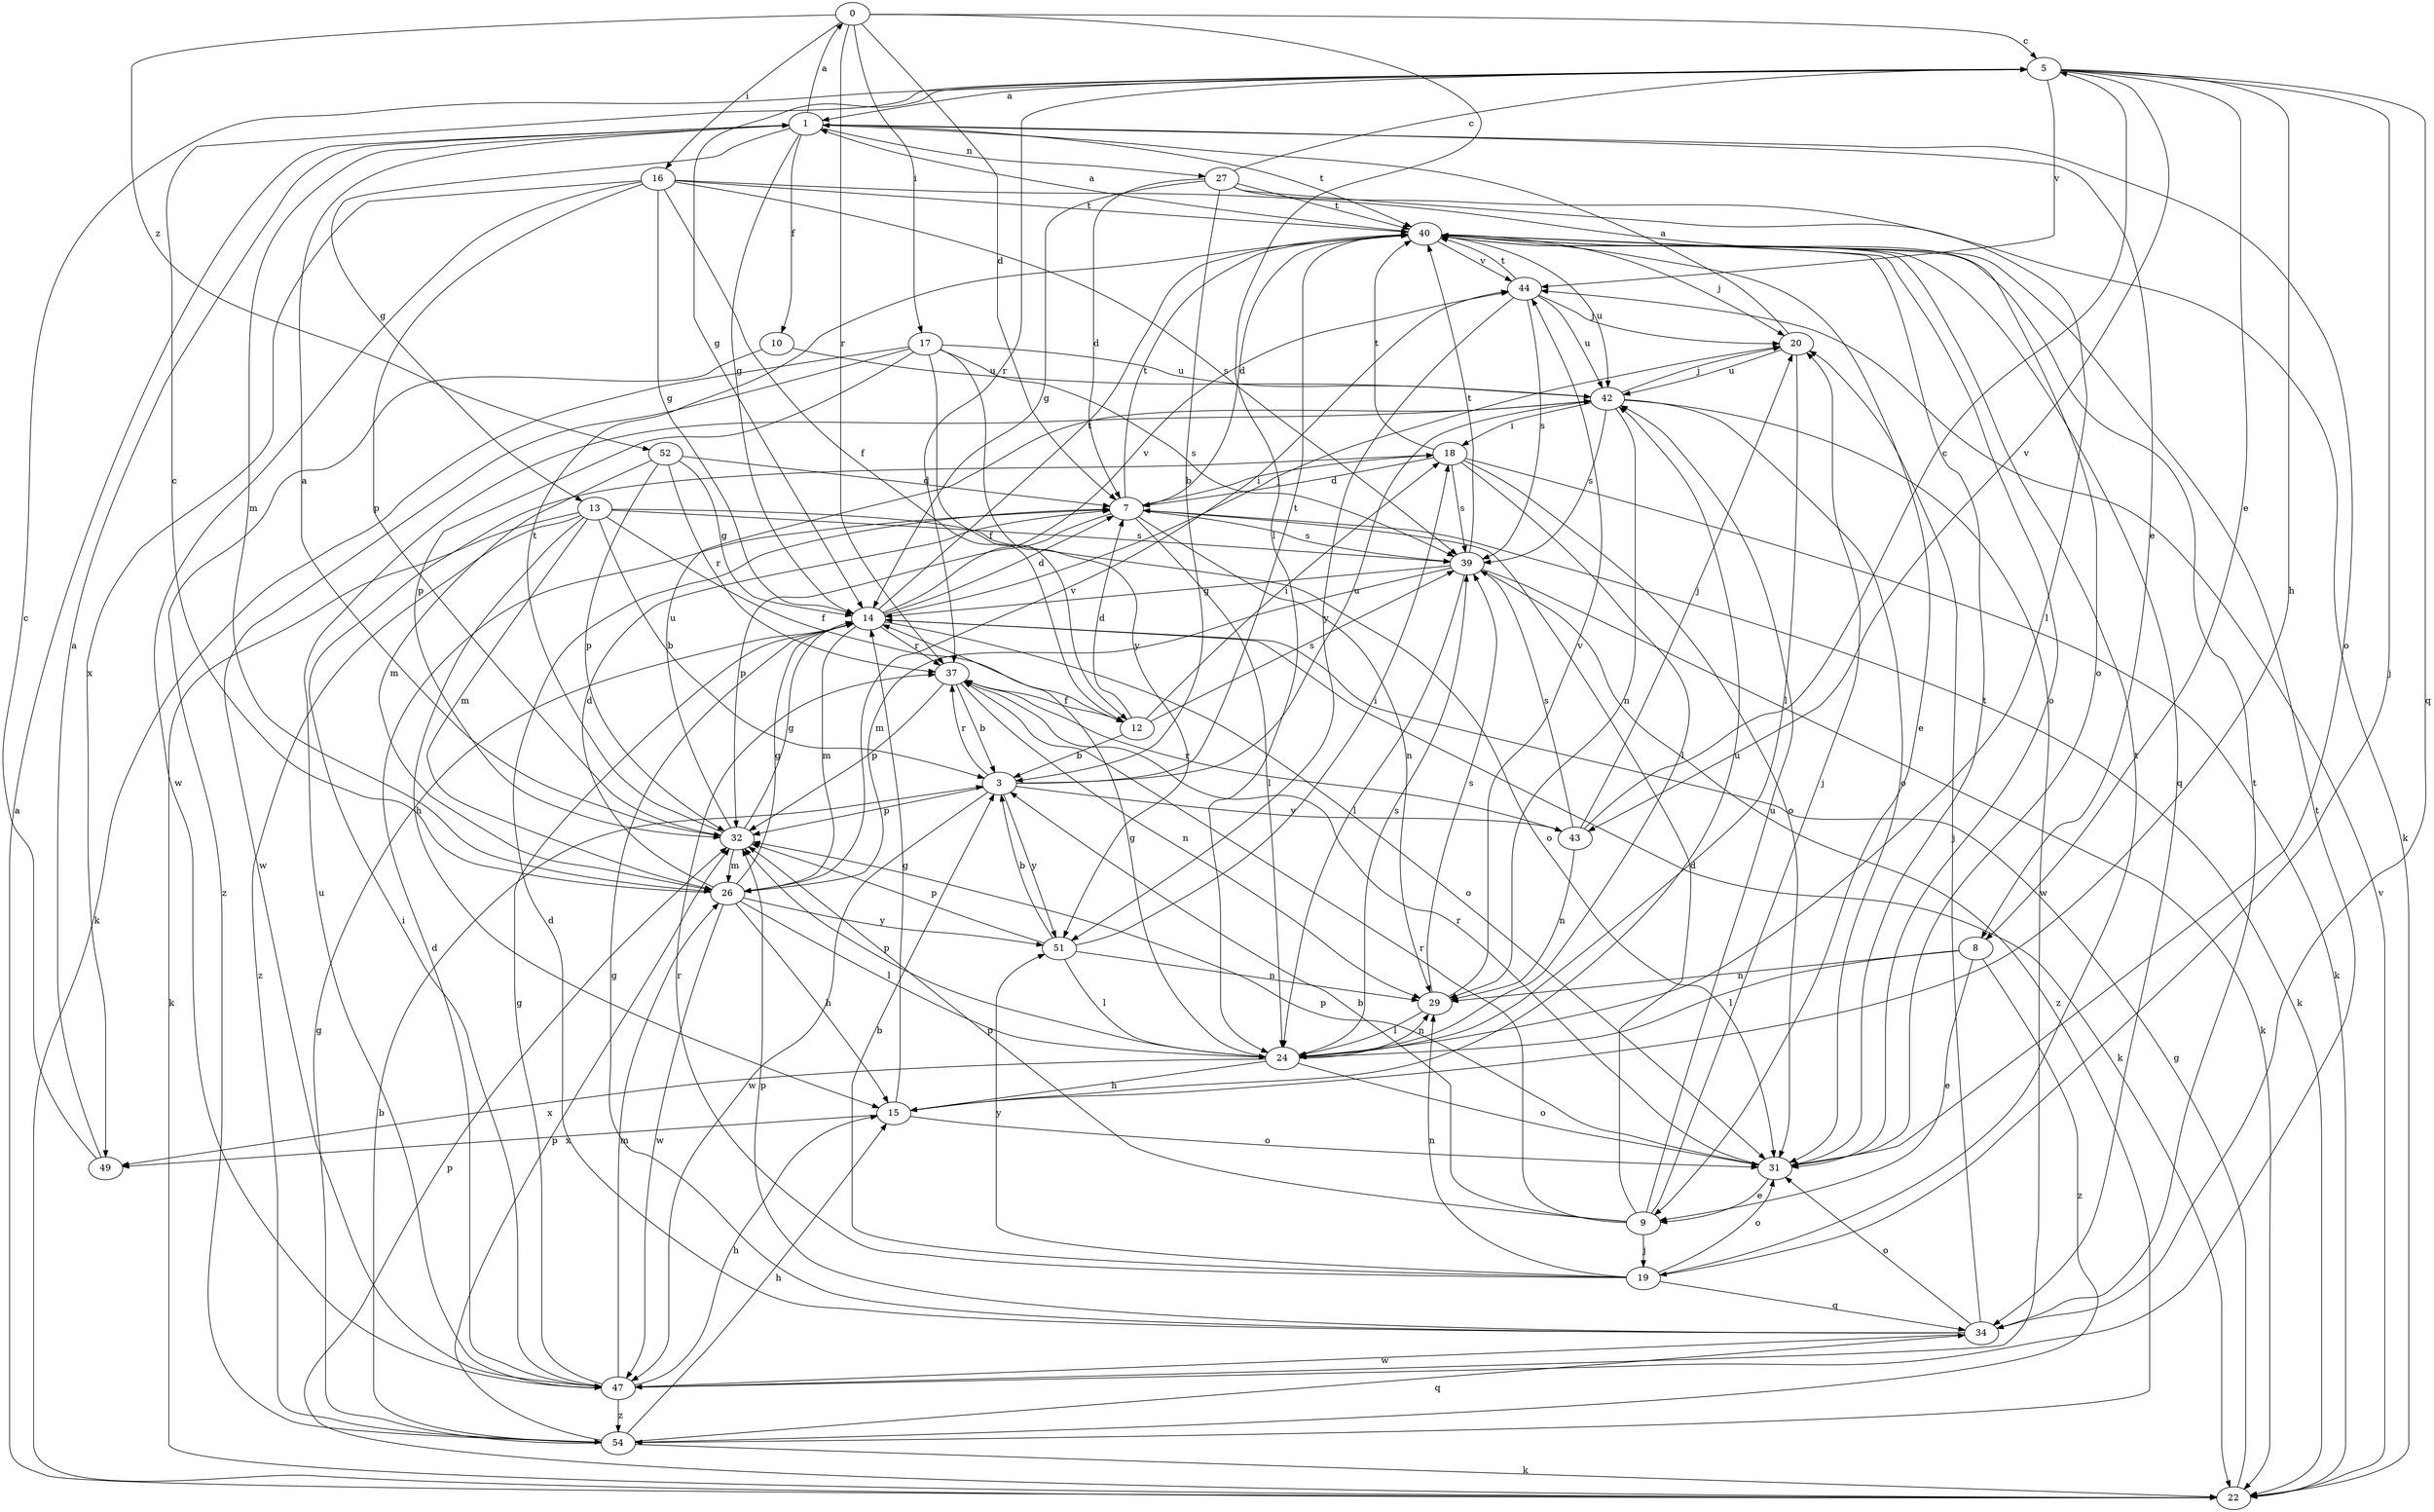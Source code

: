 strict digraph  {
0;
1;
3;
5;
7;
8;
9;
10;
12;
13;
14;
15;
16;
17;
18;
19;
20;
22;
24;
26;
27;
29;
31;
32;
34;
37;
39;
40;
42;
43;
44;
47;
49;
51;
52;
54;
0 -> 5  [label=c];
0 -> 7  [label=d];
0 -> 16  [label=i];
0 -> 17  [label=i];
0 -> 24  [label=l];
0 -> 37  [label=r];
0 -> 52  [label=z];
1 -> 0  [label=a];
1 -> 8  [label=e];
1 -> 10  [label=f];
1 -> 13  [label=g];
1 -> 14  [label=g];
1 -> 26  [label=m];
1 -> 27  [label=n];
1 -> 31  [label=o];
1 -> 40  [label=t];
3 -> 32  [label=p];
3 -> 37  [label=r];
3 -> 40  [label=t];
3 -> 42  [label=u];
3 -> 43  [label=v];
3 -> 47  [label=w];
3 -> 51  [label=y];
5 -> 1  [label=a];
5 -> 8  [label=e];
5 -> 14  [label=g];
5 -> 15  [label=h];
5 -> 19  [label=j];
5 -> 34  [label=q];
5 -> 37  [label=r];
5 -> 43  [label=v];
5 -> 44  [label=v];
7 -> 18  [label=i];
7 -> 22  [label=k];
7 -> 24  [label=l];
7 -> 29  [label=n];
7 -> 32  [label=p];
7 -> 39  [label=s];
7 -> 40  [label=t];
8 -> 9  [label=e];
8 -> 24  [label=l];
8 -> 29  [label=n];
8 -> 54  [label=z];
9 -> 3  [label=b];
9 -> 7  [label=d];
9 -> 19  [label=j];
9 -> 20  [label=j];
9 -> 32  [label=p];
9 -> 37  [label=r];
9 -> 42  [label=u];
10 -> 42  [label=u];
10 -> 54  [label=z];
12 -> 3  [label=b];
12 -> 7  [label=d];
12 -> 18  [label=i];
12 -> 39  [label=s];
13 -> 3  [label=b];
13 -> 12  [label=f];
13 -> 15  [label=h];
13 -> 22  [label=k];
13 -> 26  [label=m];
13 -> 31  [label=o];
13 -> 39  [label=s];
13 -> 54  [label=z];
14 -> 7  [label=d];
14 -> 20  [label=j];
14 -> 22  [label=k];
14 -> 26  [label=m];
14 -> 31  [label=o];
14 -> 37  [label=r];
14 -> 40  [label=t];
14 -> 44  [label=v];
15 -> 14  [label=g];
15 -> 31  [label=o];
15 -> 42  [label=u];
15 -> 49  [label=x];
16 -> 12  [label=f];
16 -> 14  [label=g];
16 -> 31  [label=o];
16 -> 32  [label=p];
16 -> 39  [label=s];
16 -> 40  [label=t];
16 -> 47  [label=w];
16 -> 49  [label=x];
17 -> 12  [label=f];
17 -> 22  [label=k];
17 -> 32  [label=p];
17 -> 39  [label=s];
17 -> 42  [label=u];
17 -> 47  [label=w];
17 -> 51  [label=y];
18 -> 7  [label=d];
18 -> 22  [label=k];
18 -> 24  [label=l];
18 -> 31  [label=o];
18 -> 39  [label=s];
18 -> 40  [label=t];
19 -> 3  [label=b];
19 -> 29  [label=n];
19 -> 31  [label=o];
19 -> 34  [label=q];
19 -> 37  [label=r];
19 -> 40  [label=t];
19 -> 51  [label=y];
20 -> 1  [label=a];
20 -> 24  [label=l];
20 -> 42  [label=u];
22 -> 1  [label=a];
22 -> 14  [label=g];
22 -> 32  [label=p];
22 -> 44  [label=v];
24 -> 14  [label=g];
24 -> 15  [label=h];
24 -> 29  [label=n];
24 -> 31  [label=o];
24 -> 32  [label=p];
24 -> 39  [label=s];
24 -> 49  [label=x];
26 -> 5  [label=c];
26 -> 7  [label=d];
26 -> 14  [label=g];
26 -> 15  [label=h];
26 -> 24  [label=l];
26 -> 44  [label=v];
26 -> 47  [label=w];
26 -> 51  [label=y];
27 -> 3  [label=b];
27 -> 5  [label=c];
27 -> 7  [label=d];
27 -> 14  [label=g];
27 -> 22  [label=k];
27 -> 24  [label=l];
27 -> 40  [label=t];
29 -> 24  [label=l];
29 -> 39  [label=s];
29 -> 44  [label=v];
31 -> 9  [label=e];
31 -> 32  [label=p];
31 -> 37  [label=r];
31 -> 40  [label=t];
32 -> 1  [label=a];
32 -> 14  [label=g];
32 -> 26  [label=m];
32 -> 40  [label=t];
32 -> 42  [label=u];
34 -> 7  [label=d];
34 -> 14  [label=g];
34 -> 20  [label=j];
34 -> 31  [label=o];
34 -> 32  [label=p];
34 -> 40  [label=t];
34 -> 47  [label=w];
37 -> 3  [label=b];
37 -> 12  [label=f];
37 -> 29  [label=n];
37 -> 32  [label=p];
39 -> 14  [label=g];
39 -> 22  [label=k];
39 -> 24  [label=l];
39 -> 26  [label=m];
39 -> 40  [label=t];
39 -> 54  [label=z];
40 -> 1  [label=a];
40 -> 7  [label=d];
40 -> 9  [label=e];
40 -> 20  [label=j];
40 -> 31  [label=o];
40 -> 34  [label=q];
40 -> 42  [label=u];
40 -> 44  [label=v];
42 -> 18  [label=i];
42 -> 20  [label=j];
42 -> 29  [label=n];
42 -> 31  [label=o];
42 -> 39  [label=s];
42 -> 47  [label=w];
43 -> 5  [label=c];
43 -> 20  [label=j];
43 -> 29  [label=n];
43 -> 37  [label=r];
43 -> 39  [label=s];
44 -> 20  [label=j];
44 -> 39  [label=s];
44 -> 40  [label=t];
44 -> 42  [label=u];
44 -> 51  [label=y];
47 -> 7  [label=d];
47 -> 14  [label=g];
47 -> 15  [label=h];
47 -> 18  [label=i];
47 -> 26  [label=m];
47 -> 40  [label=t];
47 -> 42  [label=u];
47 -> 54  [label=z];
49 -> 1  [label=a];
49 -> 5  [label=c];
51 -> 3  [label=b];
51 -> 18  [label=i];
51 -> 24  [label=l];
51 -> 29  [label=n];
51 -> 32  [label=p];
52 -> 7  [label=d];
52 -> 14  [label=g];
52 -> 26  [label=m];
52 -> 32  [label=p];
52 -> 37  [label=r];
54 -> 3  [label=b];
54 -> 14  [label=g];
54 -> 15  [label=h];
54 -> 22  [label=k];
54 -> 32  [label=p];
54 -> 34  [label=q];
}
